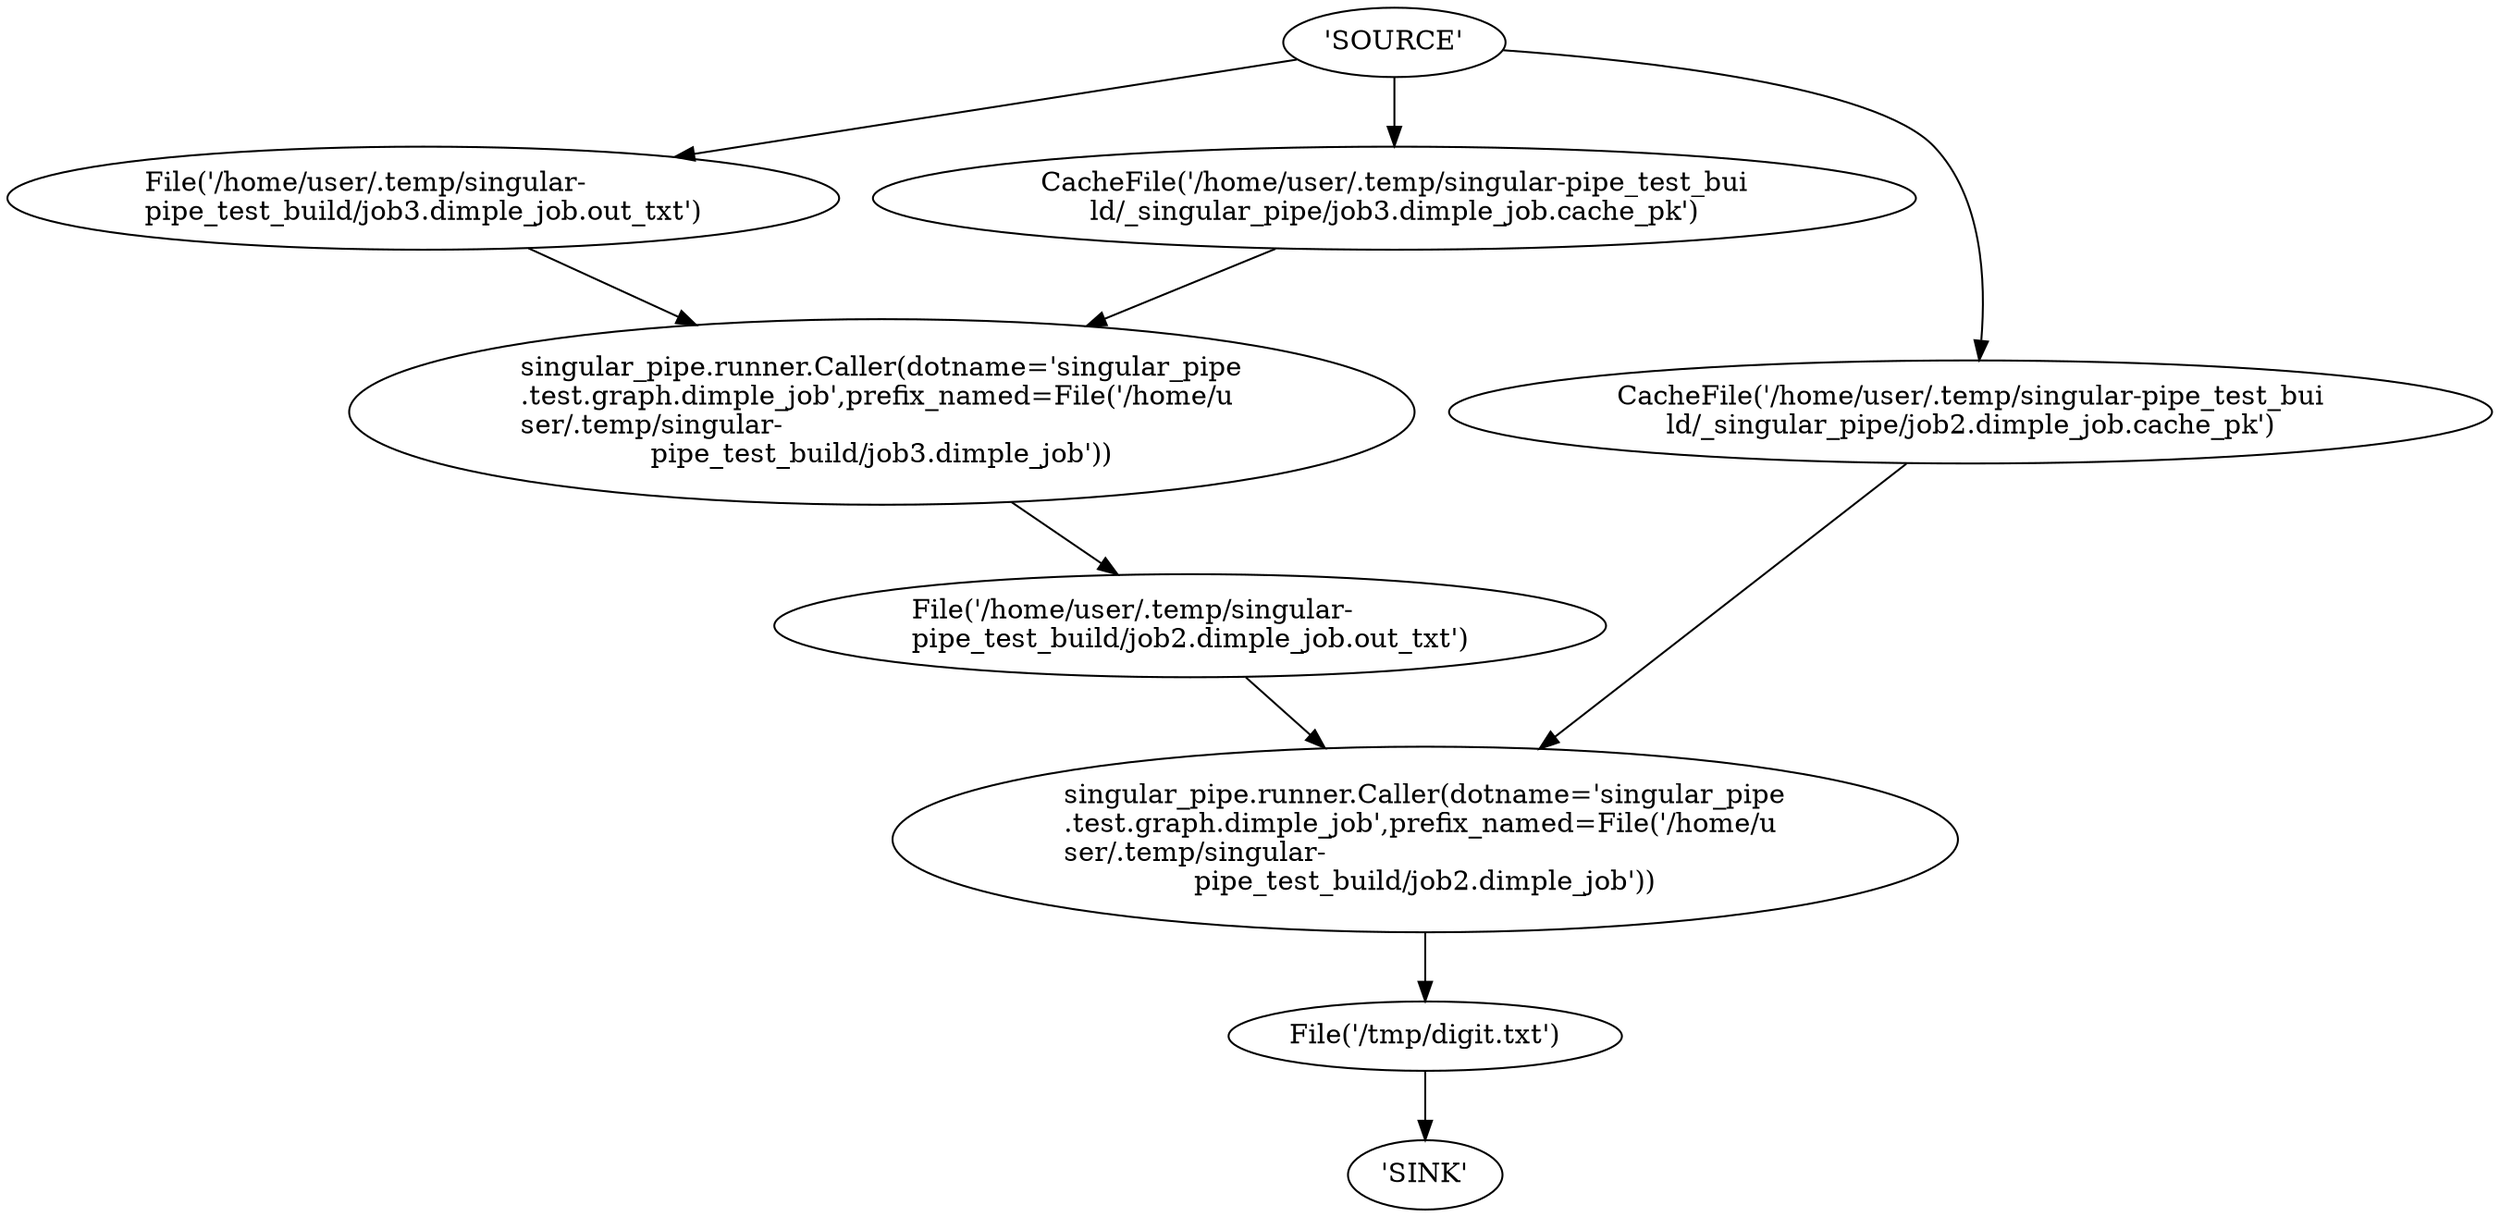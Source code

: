 strict digraph G {
	rankdir=TB
	"'SOURCE'" -> "File('/home/user/.temp/singular-\lpipe_test_build/job3.dimple_job.out_txt')"
	"File('/home/user/.temp/singular-\lpipe_test_build/job3.dimple_job.out_txt')" -> "singular_pipe.runner.Caller(dotname='singular_pipe\l.test.graph.dimple_job',prefix_named=File('/home/u\lser/.temp/singular-\lpipe_test_build/job3.dimple_job'))"
	"'SOURCE'" -> "CacheFile('/home/user/.temp/singular-pipe_test_bui\lld/_singular_pipe/job3.dimple_job.cache_pk')"
	"CacheFile('/home/user/.temp/singular-pipe_test_bui\lld/_singular_pipe/job3.dimple_job.cache_pk')" -> "singular_pipe.runner.Caller(dotname='singular_pipe\l.test.graph.dimple_job',prefix_named=File('/home/u\lser/.temp/singular-\lpipe_test_build/job3.dimple_job'))"
	"singular_pipe.runner.Caller(dotname='singular_pipe\l.test.graph.dimple_job',prefix_named=File('/home/u\lser/.temp/singular-\lpipe_test_build/job3.dimple_job'))" -> "File('/home/user/.temp/singular-\lpipe_test_build/job2.dimple_job.out_txt')"
	"File('/home/user/.temp/singular-\lpipe_test_build/job2.dimple_job.out_txt')" -> "singular_pipe.runner.Caller(dotname='singular_pipe\l.test.graph.dimple_job',prefix_named=File('/home/u\lser/.temp/singular-\lpipe_test_build/job2.dimple_job'))"
	"'SOURCE'" -> "CacheFile('/home/user/.temp/singular-pipe_test_bui\lld/_singular_pipe/job2.dimple_job.cache_pk')"
	"CacheFile('/home/user/.temp/singular-pipe_test_bui\lld/_singular_pipe/job2.dimple_job.cache_pk')" -> "singular_pipe.runner.Caller(dotname='singular_pipe\l.test.graph.dimple_job',prefix_named=File('/home/u\lser/.temp/singular-\lpipe_test_build/job2.dimple_job'))"
	"singular_pipe.runner.Caller(dotname='singular_pipe\l.test.graph.dimple_job',prefix_named=File('/home/u\lser/.temp/singular-\lpipe_test_build/job2.dimple_job'))" -> "File('/tmp/digit.txt')"
	"File('/tmp/digit.txt')" -> "'SINK'"
}
